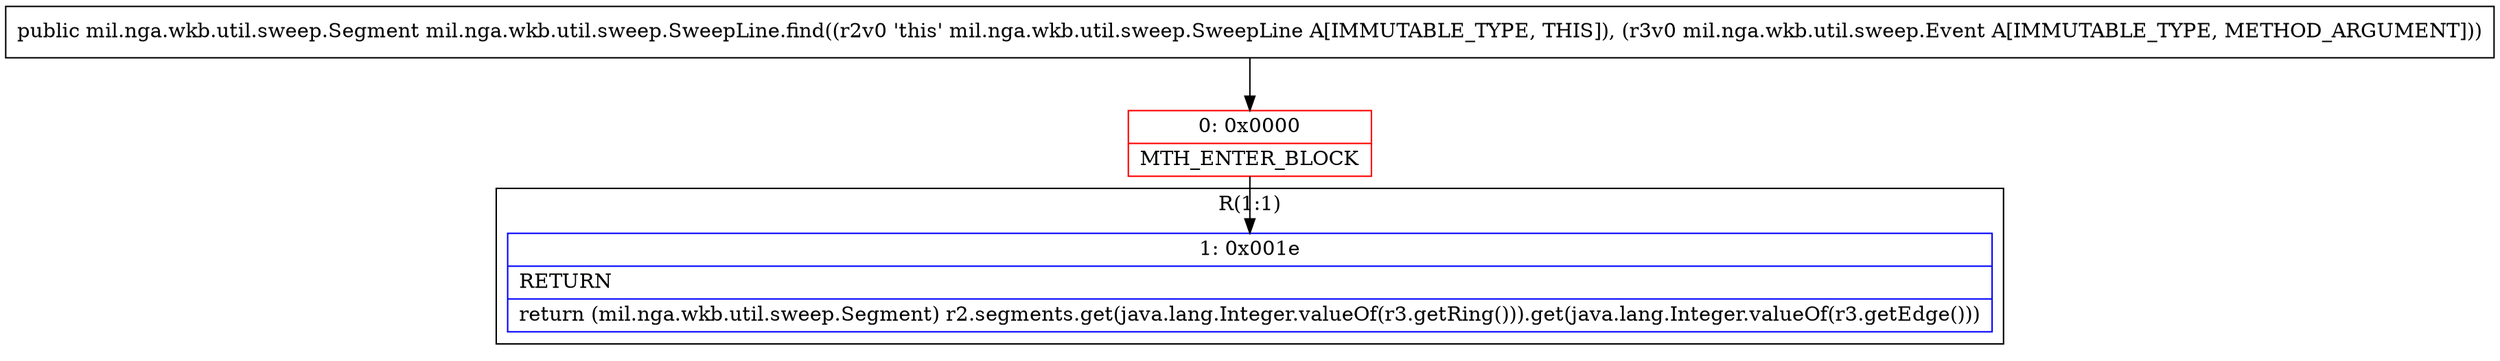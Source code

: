 digraph "CFG formil.nga.wkb.util.sweep.SweepLine.find(Lmil\/nga\/wkb\/util\/sweep\/Event;)Lmil\/nga\/wkb\/util\/sweep\/Segment;" {
subgraph cluster_Region_634440660 {
label = "R(1:1)";
node [shape=record,color=blue];
Node_1 [shape=record,label="{1\:\ 0x001e|RETURN\l|return (mil.nga.wkb.util.sweep.Segment) r2.segments.get(java.lang.Integer.valueOf(r3.getRing())).get(java.lang.Integer.valueOf(r3.getEdge()))\l}"];
}
Node_0 [shape=record,color=red,label="{0\:\ 0x0000|MTH_ENTER_BLOCK\l}"];
MethodNode[shape=record,label="{public mil.nga.wkb.util.sweep.Segment mil.nga.wkb.util.sweep.SweepLine.find((r2v0 'this' mil.nga.wkb.util.sweep.SweepLine A[IMMUTABLE_TYPE, THIS]), (r3v0 mil.nga.wkb.util.sweep.Event A[IMMUTABLE_TYPE, METHOD_ARGUMENT])) }"];
MethodNode -> Node_0;
Node_0 -> Node_1;
}

